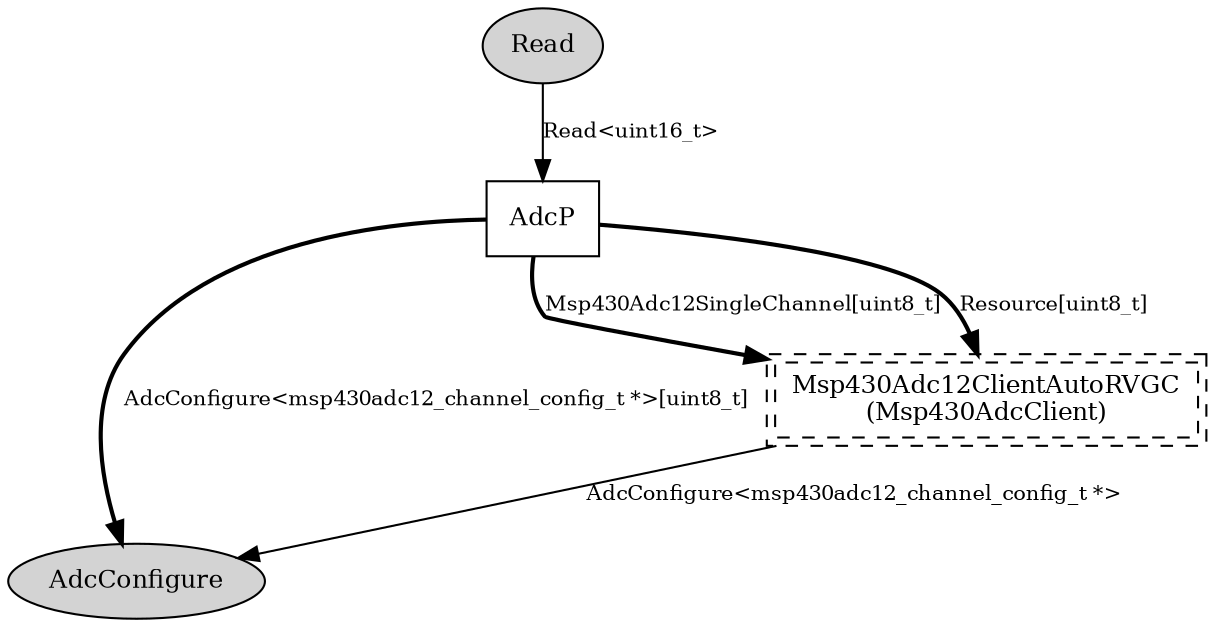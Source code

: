 digraph "tos.chips.msp430.adc12.AdcReadClientC" {
  n0x7f4ee70fa740 [shape=ellipse, style=filled, label="Read", fontsize=12];
  "AdcP" [fontsize=12, shape=box, URL="../chtml/tos.chips.msp430.adc12.AdcP.html"];
  "AdcP" [fontsize=12, shape=box, URL="../chtml/tos.chips.msp430.adc12.AdcP.html"];
  n0x7f4ee70f4790 [shape=ellipse, style=filled, label="AdcConfigure", fontsize=12];
  "AdcP" [fontsize=12, shape=box, URL="../chtml/tos.chips.msp430.adc12.AdcP.html"];
  "AdcReadClientC.Msp430AdcClient" [fontsize=12, shape=box,peripheries=2, style=dashed, label="Msp430Adc12ClientAutoRVGC\n(Msp430AdcClient)", URL="../chtml/tos.chips.msp430.adc12.Msp430Adc12ClientAutoRVGC.html"];
  "AdcP" [fontsize=12, shape=box, URL="../chtml/tos.chips.msp430.adc12.AdcP.html"];
  "AdcReadClientC.Msp430AdcClient" [fontsize=12, shape=box,peripheries=2, style=dashed, label="Msp430Adc12ClientAutoRVGC\n(Msp430AdcClient)", URL="../chtml/tos.chips.msp430.adc12.Msp430Adc12ClientAutoRVGC.html"];
  "AdcReadClientC.Msp430AdcClient" [fontsize=12, shape=box,peripheries=2, style=dashed, label="Msp430Adc12ClientAutoRVGC\n(Msp430AdcClient)", URL="../chtml/tos.chips.msp430.adc12.Msp430Adc12ClientAutoRVGC.html"];
  "n0x7f4ee70fa740" -> "AdcP" [label="Read<uint16_t>", URL="../ihtml/tos.interfaces.Read.html", fontsize=10];
  "AdcP" -> "n0x7f4ee70f4790" [label="AdcConfigure<msp430adc12_channel_config_t *>[uint8_t]", style=bold, URL="../ihtml/tos.interfaces.AdcConfigure.html", fontsize=10];
  "AdcP" -> "AdcReadClientC.Msp430AdcClient" [label="Msp430Adc12SingleChannel[uint8_t]", style=bold, URL="../ihtml/tos.chips.msp430.adc12.Msp430Adc12SingleChannel.html", fontsize=10];
  "AdcP" -> "AdcReadClientC.Msp430AdcClient" [label="Resource[uint8_t]", style=bold, URL="../ihtml/tos.interfaces.Resource.html", fontsize=10];
  "AdcReadClientC.Msp430AdcClient" -> "n0x7f4ee70f4790" [label="AdcConfigure<msp430adc12_channel_config_t *>", URL="../ihtml/tos.interfaces.AdcConfigure.html", fontsize=10];
}

